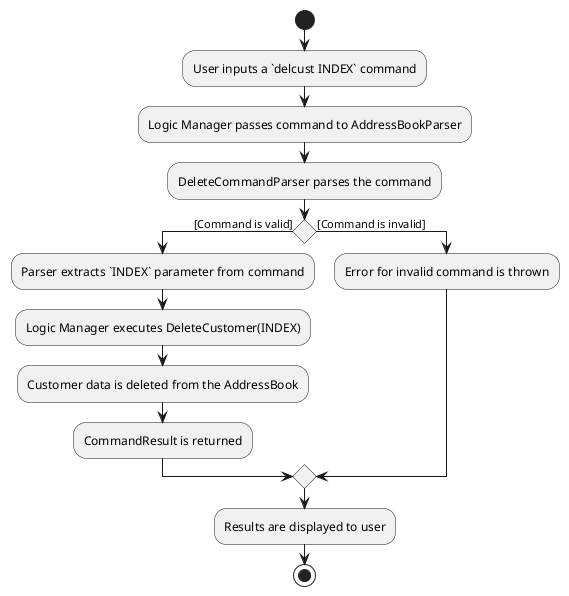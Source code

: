 @startuml
'https://plantuml.com/activity-diagram-beta

start
:User inputs a `delcust INDEX` command;
:Logic Manager passes command to AddressBookParser;
:DeleteCommandParser parses the command;
if () then ([Command is valid])
:Parser extracts `INDEX` parameter from command;
:Logic Manager executes DeleteCustomer(INDEX);
:Customer data is deleted from the AddressBook;
:CommandResult is returned;

else ([Command is invalid])
:Error for invalid command is thrown;

endif
:Results are displayed to user;

stop

@enduml
